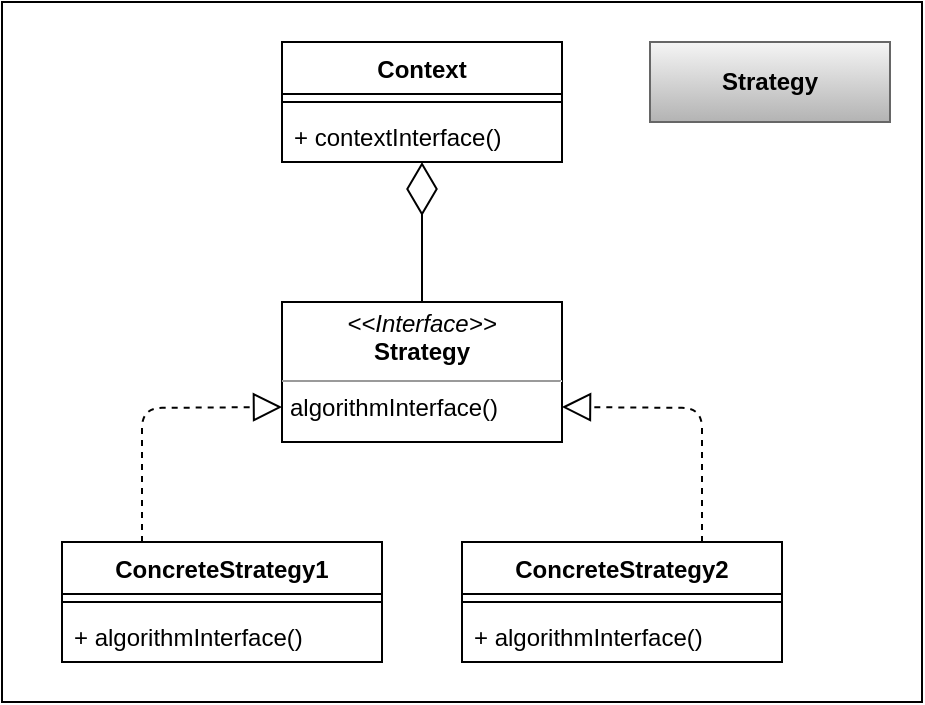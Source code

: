 <mxfile version="13.10.9" type="device"><diagram id="cZurWIjfAw0d0MocFiEe" name="Page-1"><mxGraphModel dx="1785" dy="621" grid="1" gridSize="10" guides="1" tooltips="1" connect="1" arrows="1" fold="1" page="1" pageScale="1" pageWidth="827" pageHeight="1169" math="0" shadow="0"><root><mxCell id="0"/><mxCell id="1" parent="0"/><mxCell id="jon5nLhmrEz1lCBp3hWn-17" value="" style="rounded=0;whiteSpace=wrap;html=1;" vertex="1" parent="1"><mxGeometry x="90" y="50" width="460" height="350" as="geometry"/></mxCell><mxCell id="jon5nLhmrEz1lCBp3hWn-1" value="&lt;p style=&quot;margin: 0px ; margin-top: 4px ; text-align: center&quot;&gt;&lt;i&gt;&amp;lt;&amp;lt;Interface&amp;gt;&amp;gt;&lt;/i&gt;&lt;br&gt;&lt;b&gt;Strategy&lt;/b&gt;&lt;/p&gt;&lt;hr size=&quot;1&quot;&gt;&lt;p style=&quot;margin: 0px ; margin-left: 4px&quot;&gt;algorithmInterface()&lt;/p&gt;" style="verticalAlign=top;align=left;overflow=fill;fontSize=12;fontFamily=Helvetica;html=1;" vertex="1" parent="1"><mxGeometry x="230" y="200" width="140" height="70" as="geometry"/></mxCell><mxCell id="jon5nLhmrEz1lCBp3hWn-3" value="ConcreteStrategy1" style="swimlane;fontStyle=1;align=center;verticalAlign=top;childLayout=stackLayout;horizontal=1;startSize=26;horizontalStack=0;resizeParent=1;resizeParentMax=0;resizeLast=0;collapsible=1;marginBottom=0;" vertex="1" parent="1"><mxGeometry x="120" y="320" width="160" height="60" as="geometry"/></mxCell><mxCell id="jon5nLhmrEz1lCBp3hWn-5" value="" style="line;strokeWidth=1;fillColor=none;align=left;verticalAlign=middle;spacingTop=-1;spacingLeft=3;spacingRight=3;rotatable=0;labelPosition=right;points=[];portConstraint=eastwest;" vertex="1" parent="jon5nLhmrEz1lCBp3hWn-3"><mxGeometry y="26" width="160" height="8" as="geometry"/></mxCell><mxCell id="jon5nLhmrEz1lCBp3hWn-6" value="+ algorithmInterface()" style="text;strokeColor=none;fillColor=none;align=left;verticalAlign=top;spacingLeft=4;spacingRight=4;overflow=hidden;rotatable=0;points=[[0,0.5],[1,0.5]];portConstraint=eastwest;" vertex="1" parent="jon5nLhmrEz1lCBp3hWn-3"><mxGeometry y="34" width="160" height="26" as="geometry"/></mxCell><mxCell id="jon5nLhmrEz1lCBp3hWn-7" value="ConcreteStrategy2" style="swimlane;fontStyle=1;align=center;verticalAlign=top;childLayout=stackLayout;horizontal=1;startSize=26;horizontalStack=0;resizeParent=1;resizeParentMax=0;resizeLast=0;collapsible=1;marginBottom=0;" vertex="1" parent="1"><mxGeometry x="320" y="320" width="160" height="60" as="geometry"/></mxCell><mxCell id="jon5nLhmrEz1lCBp3hWn-8" value="" style="line;strokeWidth=1;fillColor=none;align=left;verticalAlign=middle;spacingTop=-1;spacingLeft=3;spacingRight=3;rotatable=0;labelPosition=right;points=[];portConstraint=eastwest;" vertex="1" parent="jon5nLhmrEz1lCBp3hWn-7"><mxGeometry y="26" width="160" height="8" as="geometry"/></mxCell><mxCell id="jon5nLhmrEz1lCBp3hWn-9" value="+ algorithmInterface()" style="text;strokeColor=none;fillColor=none;align=left;verticalAlign=top;spacingLeft=4;spacingRight=4;overflow=hidden;rotatable=0;points=[[0,0.5],[1,0.5]];portConstraint=eastwest;" vertex="1" parent="jon5nLhmrEz1lCBp3hWn-7"><mxGeometry y="34" width="160" height="26" as="geometry"/></mxCell><mxCell id="jon5nLhmrEz1lCBp3hWn-10" value="" style="endArrow=block;dashed=1;endFill=0;endSize=12;html=1;entryX=0;entryY=0.75;entryDx=0;entryDy=0;exitX=0.25;exitY=0;exitDx=0;exitDy=0;" edge="1" parent="1" source="jon5nLhmrEz1lCBp3hWn-3" target="jon5nLhmrEz1lCBp3hWn-1"><mxGeometry width="160" relative="1" as="geometry"><mxPoint x="310" y="530" as="sourcePoint"/><mxPoint x="470" y="530" as="targetPoint"/><Array as="points"><mxPoint x="160" y="253"/></Array></mxGeometry></mxCell><mxCell id="jon5nLhmrEz1lCBp3hWn-11" value="" style="endArrow=block;dashed=1;endFill=0;endSize=12;html=1;entryX=1;entryY=0.75;entryDx=0;entryDy=0;exitX=0.75;exitY=0;exitDx=0;exitDy=0;" edge="1" parent="1" source="jon5nLhmrEz1lCBp3hWn-7" target="jon5nLhmrEz1lCBp3hWn-1"><mxGeometry width="160" relative="1" as="geometry"><mxPoint x="650" y="520" as="sourcePoint"/><mxPoint x="810" y="520" as="targetPoint"/><Array as="points"><mxPoint x="440" y="253"/></Array></mxGeometry></mxCell><mxCell id="jon5nLhmrEz1lCBp3hWn-12" value="Context" style="swimlane;fontStyle=1;align=center;verticalAlign=top;childLayout=stackLayout;horizontal=1;startSize=26;horizontalStack=0;resizeParent=1;resizeParentMax=0;resizeLast=0;collapsible=1;marginBottom=0;" vertex="1" parent="1"><mxGeometry x="230" y="70" width="140" height="60" as="geometry"/></mxCell><mxCell id="jon5nLhmrEz1lCBp3hWn-14" value="" style="line;strokeWidth=1;fillColor=none;align=left;verticalAlign=middle;spacingTop=-1;spacingLeft=3;spacingRight=3;rotatable=0;labelPosition=right;points=[];portConstraint=eastwest;" vertex="1" parent="jon5nLhmrEz1lCBp3hWn-12"><mxGeometry y="26" width="140" height="8" as="geometry"/></mxCell><mxCell id="jon5nLhmrEz1lCBp3hWn-15" value="+ contextInterface()" style="text;strokeColor=none;fillColor=none;align=left;verticalAlign=top;spacingLeft=4;spacingRight=4;overflow=hidden;rotatable=0;points=[[0,0.5],[1,0.5]];portConstraint=eastwest;" vertex="1" parent="jon5nLhmrEz1lCBp3hWn-12"><mxGeometry y="34" width="140" height="26" as="geometry"/></mxCell><mxCell id="jon5nLhmrEz1lCBp3hWn-16" value="" style="endArrow=diamondThin;endFill=0;endSize=24;html=1;entryX=0.5;entryY=1;entryDx=0;entryDy=0;entryPerimeter=0;exitX=0.5;exitY=0;exitDx=0;exitDy=0;" edge="1" parent="1" source="jon5nLhmrEz1lCBp3hWn-1" target="jon5nLhmrEz1lCBp3hWn-15"><mxGeometry width="160" relative="1" as="geometry"><mxPoint x="470" y="260" as="sourcePoint"/><mxPoint x="630" y="260" as="targetPoint"/></mxGeometry></mxCell><mxCell id="jon5nLhmrEz1lCBp3hWn-18" value="Strategy" style="rounded=0;whiteSpace=wrap;html=1;fontStyle=1;gradientColor=#b3b3b3;fillColor=#f5f5f5;strokeColor=#666666;" vertex="1" parent="1"><mxGeometry x="414" y="70" width="120" height="40" as="geometry"/></mxCell></root></mxGraphModel></diagram></mxfile>